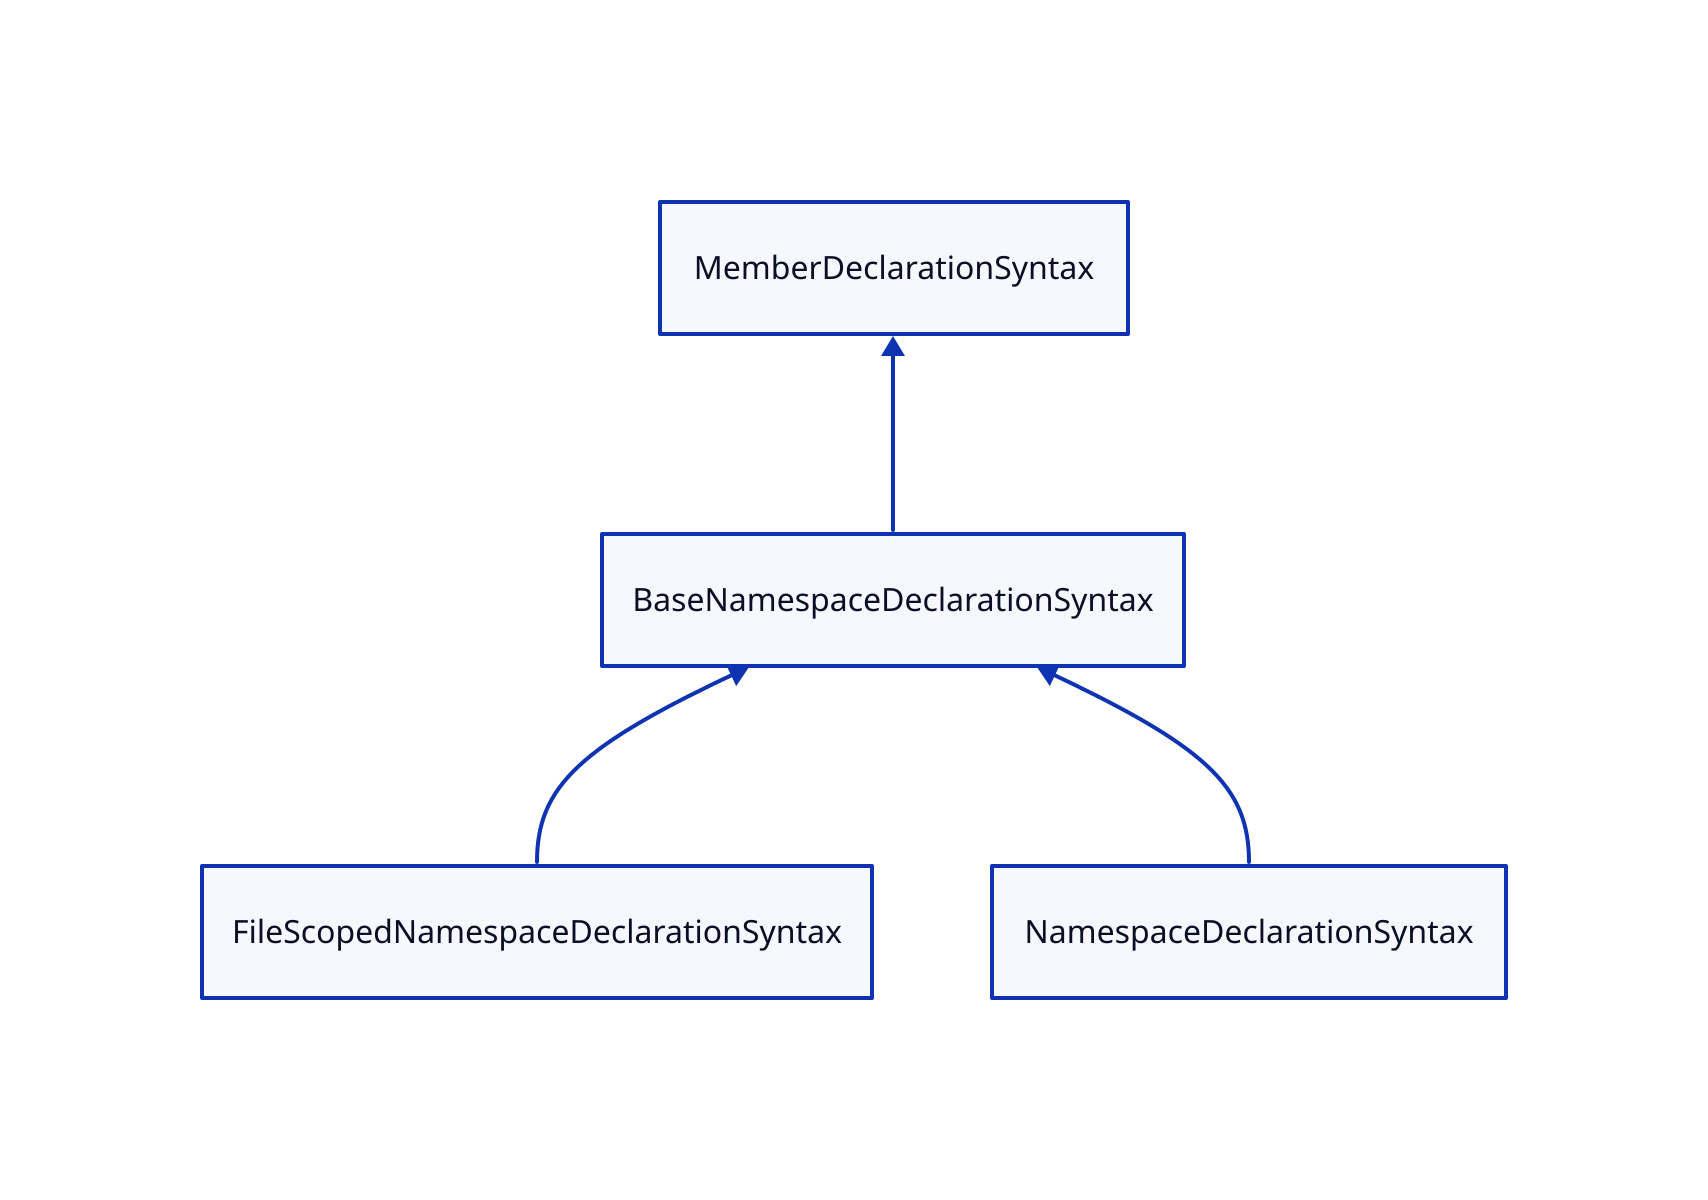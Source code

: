direction: up

BaseNamespaceDeclarationSyntax -> MemberDeclarationSyntax
FileScopedNamespaceDeclarationSyntax -> BaseNamespaceDeclarationSyntax
NamespaceDeclarationSyntax -> BaseNamespaceDeclarationSyntax